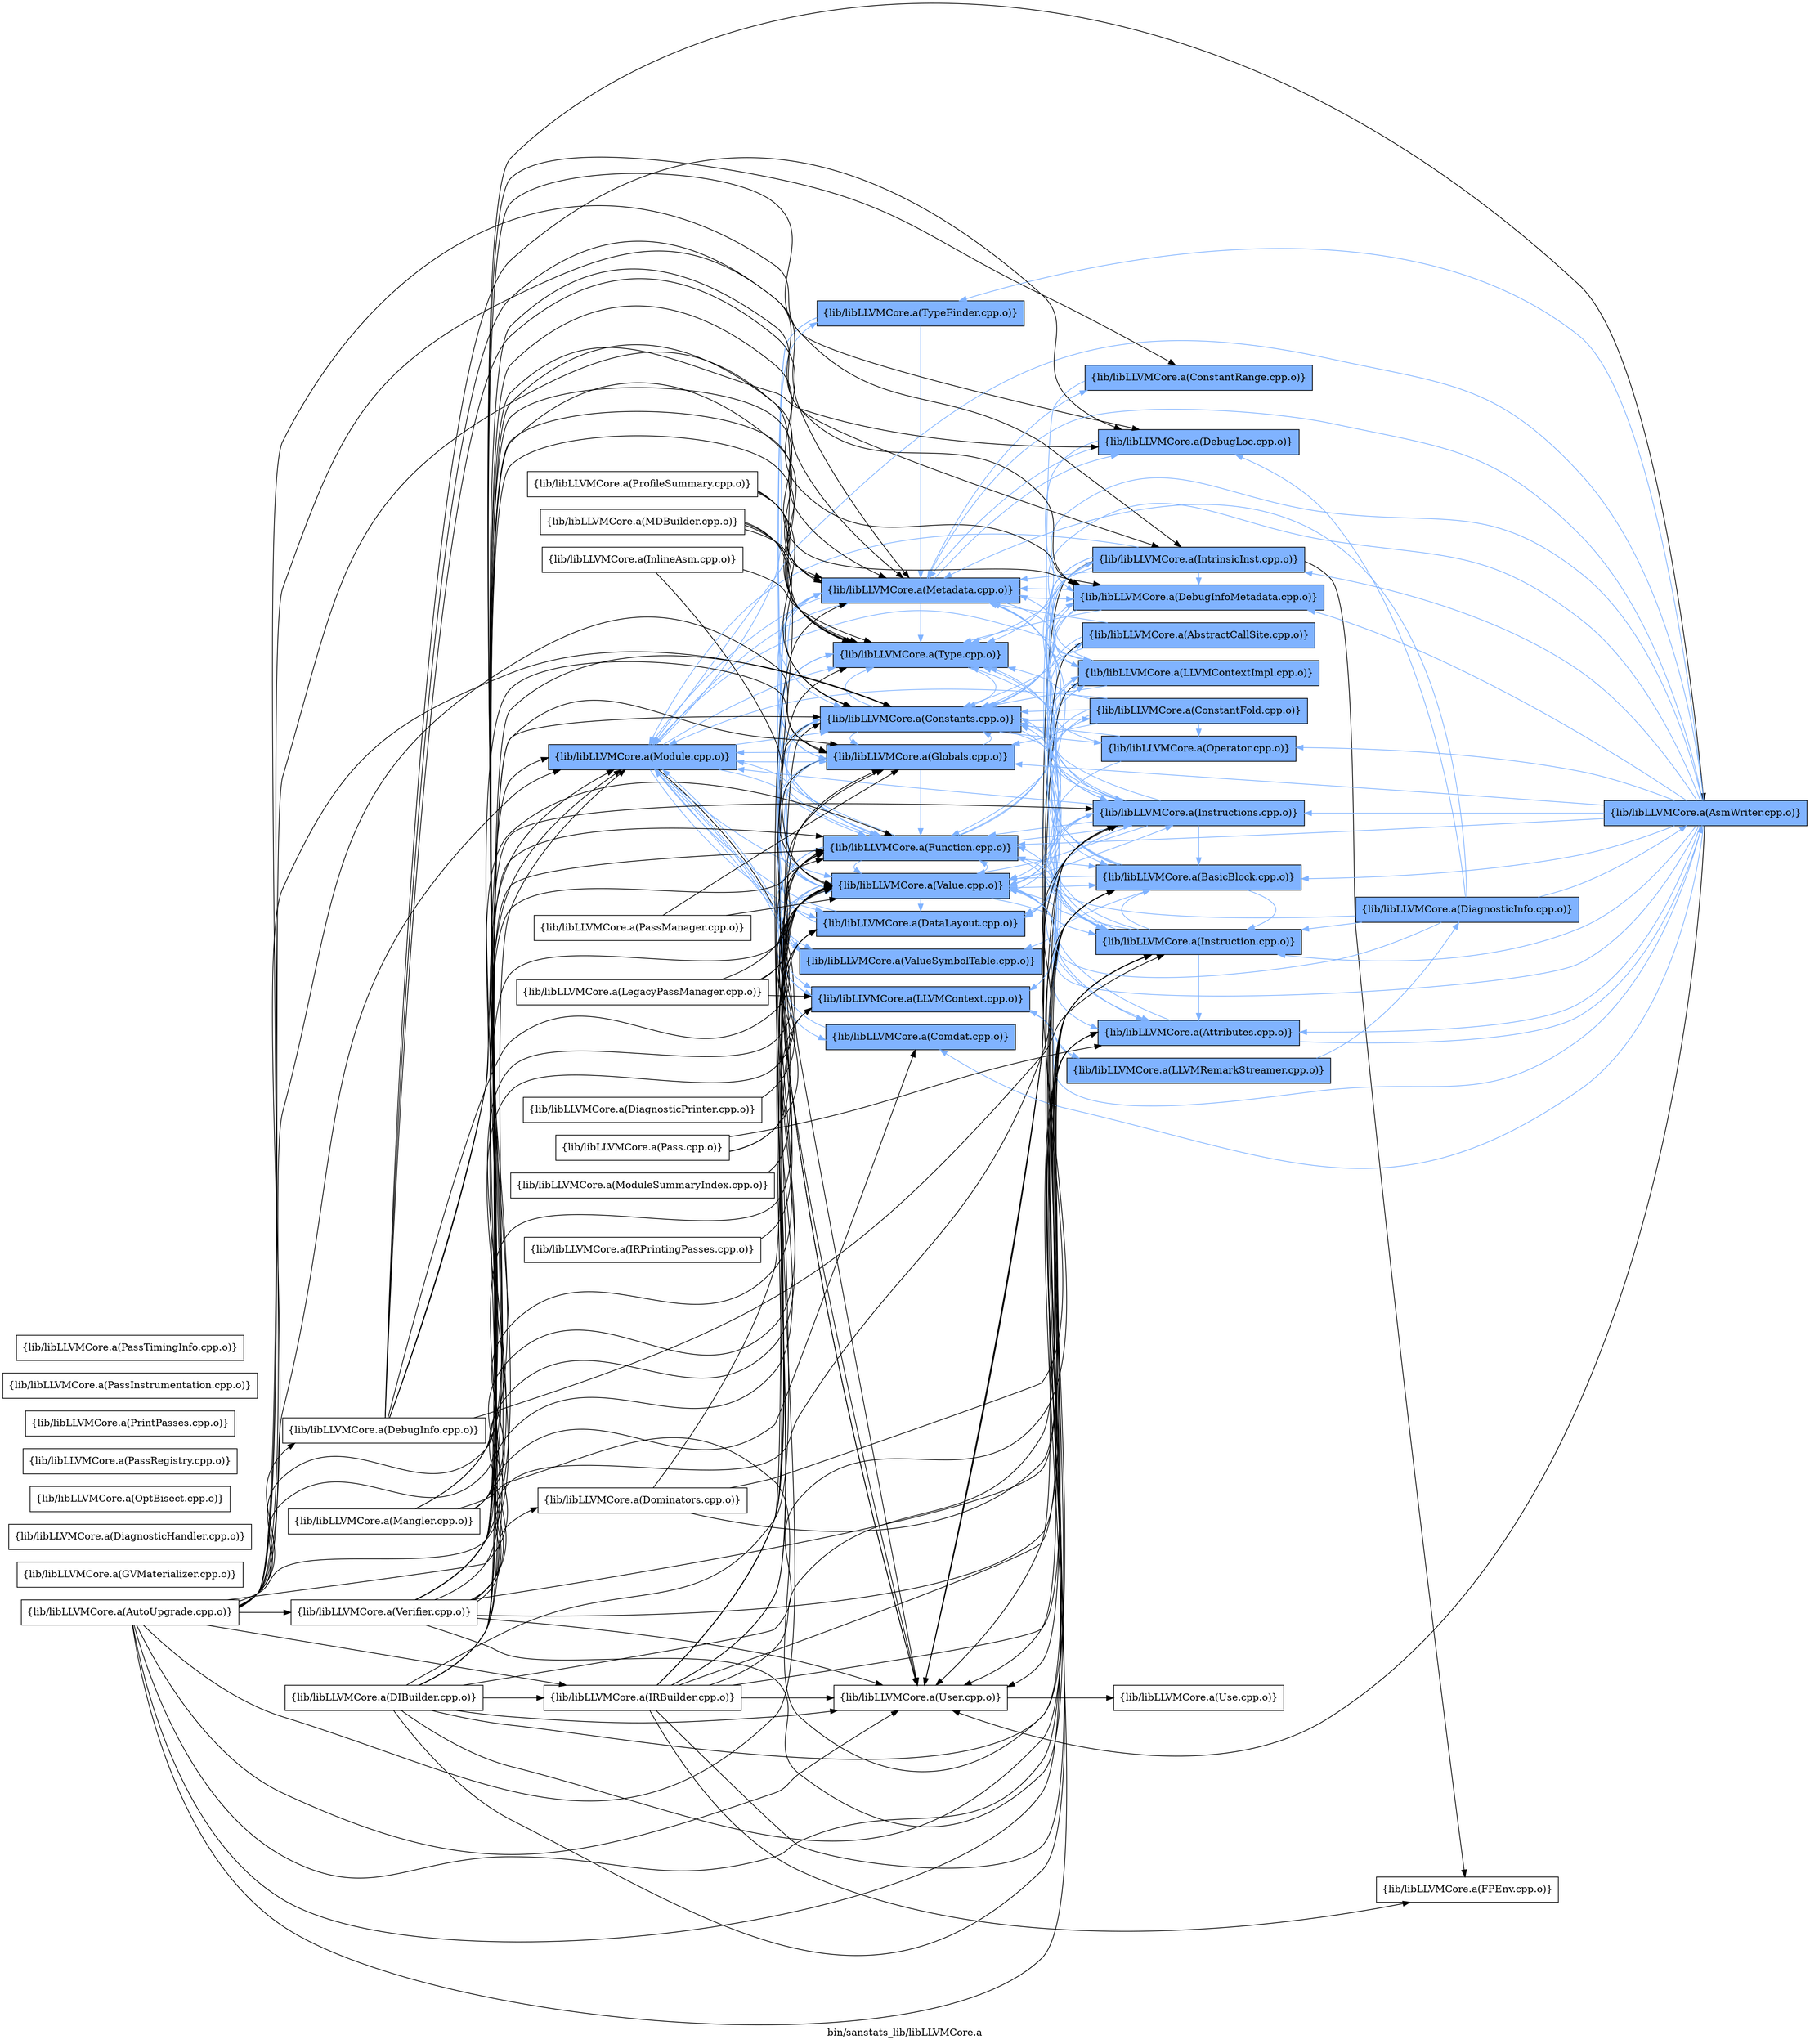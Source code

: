 digraph "bin/sanstats_lib/libLLVMCore.a" {
	label="bin/sanstats_lib/libLLVMCore.a";
	rankdir=LR;
	{ rank=same; Node0x5567f0e78818;  }
	{ rank=same; Node0x5567f0e763d8; Node0x5567f0e75c58; Node0x5567f0e77968; Node0x5567f0e771e8; Node0x5567f0e79088; Node0x5567f0e72058; Node0x5567f0e73048; Node0x5567f0e77c38; Node0x5567f0e798a8; Node0x5567f0e73188; Node0x5567f0e79e48; Node0x5567f0e78f98;  }
	{ rank=same; Node0x5567f0e78098; Node0x5567f0e73ea8; Node0x5567f0e79d58; Node0x5567f0e715b8; Node0x5567f0e71748; Node0x5567f0e78e58; Node0x5567f0e75528; Node0x5567f0e75fc8; Node0x5567f0e71c48; Node0x5567f0e7a668; Node0x5567f0e73138; Node0x5567f0e73228; Node0x5567f0e79218; Node0x5567f0e78778;  }

	Node0x5567f0e78818 [shape=record,shape=box,group=1,style=filled,fillcolor="0.600000 0.5 1",label="{lib/libLLVMCore.a(Module.cpp.o)}"];
	Node0x5567f0e78818 -> Node0x5567f0e763d8[color="0.600000 0.5 1"];
	Node0x5567f0e78818 -> Node0x5567f0e75c58[color="0.600000 0.5 1"];
	Node0x5567f0e78818 -> Node0x5567f0e77968;
	Node0x5567f0e78818 -> Node0x5567f0e771e8[color="0.600000 0.5 1"];
	Node0x5567f0e78818 -> Node0x5567f0e79088[color="0.600000 0.5 1"];
	Node0x5567f0e78818 -> Node0x5567f0e72058[color="0.600000 0.5 1"];
	Node0x5567f0e78818 -> Node0x5567f0e73048[color="0.600000 0.5 1"];
	Node0x5567f0e78818 -> Node0x5567f0e77c38[color="0.600000 0.5 1"];
	Node0x5567f0e78818 -> Node0x5567f0e798a8[color="0.600000 0.5 1"];
	Node0x5567f0e78818 -> Node0x5567f0e73188[color="0.600000 0.5 1"];
	Node0x5567f0e78818 -> Node0x5567f0e79e48[color="0.600000 0.5 1"];
	Node0x5567f0e78818 -> Node0x5567f0e78f98[color="0.600000 0.5 1"];
	Node0x5567f0e771e8 [shape=record,shape=box,group=1,style=filled,fillcolor="0.600000 0.5 1",label="{lib/libLLVMCore.a(Value.cpp.o)}"];
	Node0x5567f0e771e8 -> Node0x5567f0e763d8[color="0.600000 0.5 1"];
	Node0x5567f0e771e8 -> Node0x5567f0e77968;
	Node0x5567f0e771e8 -> Node0x5567f0e79088[color="0.600000 0.5 1"];
	Node0x5567f0e771e8 -> Node0x5567f0e73ea8[color="0.600000 0.5 1"];
	Node0x5567f0e771e8 -> Node0x5567f0e79d58[color="0.600000 0.5 1"];
	Node0x5567f0e771e8 -> Node0x5567f0e73048[color="0.600000 0.5 1"];
	Node0x5567f0e771e8 -> Node0x5567f0e77c38[color="0.600000 0.5 1"];
	Node0x5567f0e771e8 -> Node0x5567f0e798a8[color="0.600000 0.5 1"];
	Node0x5567f0e771e8 -> Node0x5567f0e73188[color="0.600000 0.5 1"];
	Node0x5567f0e771e8 -> Node0x5567f0e715b8[color="0.600000 0.5 1"];
	Node0x5567f0e771e8 -> Node0x5567f0e71748[color="0.600000 0.5 1"];
	Node0x5567f0e771e8 -> Node0x5567f0e79e48[color="0.600000 0.5 1"];
	Node0x5567f0e771e8 -> Node0x5567f0e78e58[color="0.600000 0.5 1"];
	Node0x5567f0e771e8 -> Node0x5567f0e78f98[color="0.600000 0.5 1"];
	Node0x5567f0e72058 [shape=record,shape=box,group=1,style=filled,fillcolor="0.600000 0.5 1",label="{lib/libLLVMCore.a(Comdat.cpp.o)}"];
	Node0x5567f0e72058 -> Node0x5567f0e78818[color="0.600000 0.5 1"];
	Node0x5567f0e77c38 [shape=record,shape=box,group=1,style=filled,fillcolor="0.600000 0.5 1",label="{lib/libLLVMCore.a(DataLayout.cpp.o)}"];
	Node0x5567f0e77c38 -> Node0x5567f0e763d8[color="0.600000 0.5 1"];
	Node0x5567f0e77c38 -> Node0x5567f0e73188[color="0.600000 0.5 1"];
	Node0x5567f0e77c38 -> Node0x5567f0e78818[color="0.600000 0.5 1"];
	Node0x5567f0e73188 [shape=record,shape=box,group=1,style=filled,fillcolor="0.600000 0.5 1",label="{lib/libLLVMCore.a(Globals.cpp.o)}"];
	Node0x5567f0e73188 -> Node0x5567f0e763d8[color="0.600000 0.5 1"];
	Node0x5567f0e73188 -> Node0x5567f0e77968;
	Node0x5567f0e73188 -> Node0x5567f0e771e8[color="0.600000 0.5 1"];
	Node0x5567f0e73188 -> Node0x5567f0e73048[color="0.600000 0.5 1"];
	Node0x5567f0e73188 -> Node0x5567f0e798a8[color="0.600000 0.5 1"];
	Node0x5567f0e73188 -> Node0x5567f0e78f98[color="0.600000 0.5 1"];
	Node0x5567f0e73188 -> Node0x5567f0e78818[color="0.600000 0.5 1"];
	Node0x5567f0e797b8 [shape=record,shape=box,group=0,label="{lib/libLLVMCore.a(Mangler.cpp.o)}"];
	Node0x5567f0e797b8 -> Node0x5567f0e771e8;
	Node0x5567f0e797b8 -> Node0x5567f0e73ea8;
	Node0x5567f0e797b8 -> Node0x5567f0e77c38;
	Node0x5567f0e797b8 -> Node0x5567f0e798a8;
	Node0x5567f0e797b8 -> Node0x5567f0e73188;
	Node0x5567f0e797b8 -> Node0x5567f0e78818;
	Node0x5567f0e78f98 [shape=record,shape=box,group=1,style=filled,fillcolor="0.600000 0.5 1",label="{lib/libLLVMCore.a(Metadata.cpp.o)}"];
	Node0x5567f0e78f98 -> Node0x5567f0e763d8[color="0.600000 0.5 1"];
	Node0x5567f0e78f98 -> Node0x5567f0e771e8[color="0.600000 0.5 1"];
	Node0x5567f0e78f98 -> Node0x5567f0e73228[color="0.600000 0.5 1"];
	Node0x5567f0e78f98 -> Node0x5567f0e73048[color="0.600000 0.5 1"];
	Node0x5567f0e78f98 -> Node0x5567f0e79218[color="0.600000 0.5 1"];
	Node0x5567f0e78f98 -> Node0x5567f0e78778[color="0.600000 0.5 1"];
	Node0x5567f0e78f98 -> Node0x5567f0e79e48[color="0.600000 0.5 1"];
	Node0x5567f0e78f98 -> Node0x5567f0e78e58[color="0.600000 0.5 1"];
	Node0x5567f0e78f98 -> Node0x5567f0e78818[color="0.600000 0.5 1"];
	Node0x5567f0e763d8 [shape=record,shape=box,group=1,style=filled,fillcolor="0.600000 0.5 1",label="{lib/libLLVMCore.a(Type.cpp.o)}"];
	Node0x5567f0e763d8 -> Node0x5567f0e73048[color="0.600000 0.5 1"];
	Node0x5567f0e77968 [shape=record,shape=box,group=0,label="{lib/libLLVMCore.a(User.cpp.o)}"];
	Node0x5567f0e77968 -> Node0x5567f0e78098;
	Node0x5567f0e78bd8 [shape=record,shape=box,group=0,label="{lib/libLLVMCore.a(Verifier.cpp.o)}"];
	Node0x5567f0e78bd8 -> Node0x5567f0e763d8;
	Node0x5567f0e78bd8 -> Node0x5567f0e77968;
	Node0x5567f0e78bd8 -> Node0x5567f0e771e8;
	Node0x5567f0e78bd8 -> Node0x5567f0e73ea8;
	Node0x5567f0e78bd8 -> Node0x5567f0e72a08;
	Node0x5567f0e78bd8 -> Node0x5567f0e79d58;
	Node0x5567f0e78bd8 -> Node0x5567f0e72058;
	Node0x5567f0e78bd8 -> Node0x5567f0e73228;
	Node0x5567f0e78bd8 -> Node0x5567f0e73048;
	Node0x5567f0e78bd8 -> Node0x5567f0e77c38;
	Node0x5567f0e78bd8 -> Node0x5567f0e79218;
	Node0x5567f0e78bd8 -> Node0x5567f0e78778;
	Node0x5567f0e78bd8 -> Node0x5567f0e798a8;
	Node0x5567f0e78bd8 -> Node0x5567f0e73188;
	Node0x5567f0e78bd8 -> Node0x5567f0e715b8;
	Node0x5567f0e78bd8 -> Node0x5567f0e71748;
	Node0x5567f0e78bd8 -> Node0x5567f0e7a668;
	Node0x5567f0e78bd8 -> Node0x5567f0e79e48;
	Node0x5567f0e78bd8 -> Node0x5567f0e78f98;
	Node0x5567f0e78bd8 -> Node0x5567f0e78818;
	Node0x5567f0e78bd8 -> Node0x5567f0e79998;
	Node0x5567f0e73ea8 [shape=record,shape=box,group=1,style=filled,fillcolor="0.600000 0.5 1",label="{lib/libLLVMCore.a(Attributes.cpp.o)}"];
	Node0x5567f0e73ea8 -> Node0x5567f0e72a08[color="0.600000 0.5 1"];
	Node0x5567f0e73ea8 -> Node0x5567f0e798a8[color="0.600000 0.5 1"];
	Node0x5567f0e761f8 [shape=record,shape=box,group=0,label="{lib/libLLVMCore.a(AutoUpgrade.cpp.o)}"];
	Node0x5567f0e761f8 -> Node0x5567f0e763d8;
	Node0x5567f0e761f8 -> Node0x5567f0e77968;
	Node0x5567f0e761f8 -> Node0x5567f0e771e8;
	Node0x5567f0e761f8 -> Node0x5567f0e78bd8;
	Node0x5567f0e761f8 -> Node0x5567f0e73ea8;
	Node0x5567f0e761f8 -> Node0x5567f0e79d58;
	Node0x5567f0e761f8 -> Node0x5567f0e73048;
	Node0x5567f0e761f8 -> Node0x5567f0e77c38;
	Node0x5567f0e761f8 -> Node0x5567f0e777d8;
	Node0x5567f0e761f8 -> Node0x5567f0e798a8;
	Node0x5567f0e761f8 -> Node0x5567f0e73188;
	Node0x5567f0e761f8 -> Node0x5567f0e72738;
	Node0x5567f0e761f8 -> Node0x5567f0e715b8;
	Node0x5567f0e761f8 -> Node0x5567f0e71748;
	Node0x5567f0e761f8 -> Node0x5567f0e7a668;
	Node0x5567f0e761f8 -> Node0x5567f0e79e48;
	Node0x5567f0e761f8 -> Node0x5567f0e78f98;
	Node0x5567f0e761f8 -> Node0x5567f0e78818;
	Node0x5567f0e79d58 [shape=record,shape=box,group=1,style=filled,fillcolor="0.600000 0.5 1",label="{lib/libLLVMCore.a(BasicBlock.cpp.o)}"];
	Node0x5567f0e79d58 -> Node0x5567f0e763d8[color="0.600000 0.5 1"];
	Node0x5567f0e79d58 -> Node0x5567f0e77968;
	Node0x5567f0e79d58 -> Node0x5567f0e771e8[color="0.600000 0.5 1"];
	Node0x5567f0e79d58 -> Node0x5567f0e79088[color="0.600000 0.5 1"];
	Node0x5567f0e79d58 -> Node0x5567f0e73048[color="0.600000 0.5 1"];
	Node0x5567f0e79d58 -> Node0x5567f0e715b8[color="0.600000 0.5 1"];
	Node0x5567f0e79d58 -> Node0x5567f0e78f98[color="0.600000 0.5 1"];
	Node0x5567f0e73228 [shape=record,shape=box,group=1,style=filled,fillcolor="0.600000 0.5 1",label="{lib/libLLVMCore.a(ConstantRange.cpp.o)}"];
	Node0x5567f0e73228 -> Node0x5567f0e71748[color="0.600000 0.5 1"];
	Node0x5567f0e73048 [shape=record,shape=box,group=1,style=filled,fillcolor="0.600000 0.5 1",label="{lib/libLLVMCore.a(Constants.cpp.o)}"];
	Node0x5567f0e73048 -> Node0x5567f0e75528[color="0.600000 0.5 1"];
	Node0x5567f0e73048 -> Node0x5567f0e763d8[color="0.600000 0.5 1"];
	Node0x5567f0e73048 -> Node0x5567f0e77968;
	Node0x5567f0e73048 -> Node0x5567f0e771e8[color="0.600000 0.5 1"];
	Node0x5567f0e73048 -> Node0x5567f0e75fc8[color="0.600000 0.5 1"];
	Node0x5567f0e73048 -> Node0x5567f0e798a8[color="0.600000 0.5 1"];
	Node0x5567f0e73048 -> Node0x5567f0e73188[color="0.600000 0.5 1"];
	Node0x5567f0e73048 -> Node0x5567f0e715b8[color="0.600000 0.5 1"];
	Node0x5567f0e73048 -> Node0x5567f0e71748[color="0.600000 0.5 1"];
	Node0x5567f0e777d8 [shape=record,shape=box,group=0,label="{lib/libLLVMCore.a(DebugInfo.cpp.o)}"];
	Node0x5567f0e777d8 -> Node0x5567f0e771e8;
	Node0x5567f0e777d8 -> Node0x5567f0e79218;
	Node0x5567f0e777d8 -> Node0x5567f0e78778;
	Node0x5567f0e777d8 -> Node0x5567f0e798a8;
	Node0x5567f0e777d8 -> Node0x5567f0e715b8;
	Node0x5567f0e777d8 -> Node0x5567f0e78f98;
	Node0x5567f0e777d8 -> Node0x5567f0e78818;
	Node0x5567f0e79218 [shape=record,shape=box,group=1,style=filled,fillcolor="0.600000 0.5 1",label="{lib/libLLVMCore.a(DebugInfoMetadata.cpp.o)}"];
	Node0x5567f0e79218 -> Node0x5567f0e763d8[color="0.600000 0.5 1"];
	Node0x5567f0e79218 -> Node0x5567f0e73048[color="0.600000 0.5 1"];
	Node0x5567f0e79218 -> Node0x5567f0e79e48[color="0.600000 0.5 1"];
	Node0x5567f0e79218 -> Node0x5567f0e78e58[color="0.600000 0.5 1"];
	Node0x5567f0e79218 -> Node0x5567f0e78f98[color="0.600000 0.5 1"];
	Node0x5567f0e78778 [shape=record,shape=box,group=1,style=filled,fillcolor="0.600000 0.5 1",label="{lib/libLLVMCore.a(DebugLoc.cpp.o)}"];
	Node0x5567f0e78778 -> Node0x5567f0e79218[color="0.600000 0.5 1"];
	Node0x5567f0e78778 -> Node0x5567f0e78f98[color="0.600000 0.5 1"];
	Node0x5567f0e798a8 [shape=record,shape=box,group=1,style=filled,fillcolor="0.600000 0.5 1",label="{lib/libLLVMCore.a(Function.cpp.o)}"];
	Node0x5567f0e798a8 -> Node0x5567f0e763d8[color="0.600000 0.5 1"];
	Node0x5567f0e798a8 -> Node0x5567f0e77968;
	Node0x5567f0e798a8 -> Node0x5567f0e771e8[color="0.600000 0.5 1"];
	Node0x5567f0e798a8 -> Node0x5567f0e79088[color="0.600000 0.5 1"];
	Node0x5567f0e798a8 -> Node0x5567f0e73ea8[color="0.600000 0.5 1"];
	Node0x5567f0e798a8 -> Node0x5567f0e79d58[color="0.600000 0.5 1"];
	Node0x5567f0e798a8 -> Node0x5567f0e73048[color="0.600000 0.5 1"];
	Node0x5567f0e798a8 -> Node0x5567f0e77c38[color="0.600000 0.5 1"];
	Node0x5567f0e798a8 -> Node0x5567f0e71c48[color="0.600000 0.5 1"];
	Node0x5567f0e798a8 -> Node0x5567f0e71748[color="0.600000 0.5 1"];
	Node0x5567f0e798a8 -> Node0x5567f0e7a668[color="0.600000 0.5 1"];
	Node0x5567f0e798a8 -> Node0x5567f0e79e48[color="0.600000 0.5 1"];
	Node0x5567f0e798a8 -> Node0x5567f0e78f98[color="0.600000 0.5 1"];
	Node0x5567f0e798a8 -> Node0x5567f0e78818[color="0.600000 0.5 1"];
	Node0x5567f0e71428 [shape=record,shape=box,group=0,label="{lib/libLLVMCore.a(GVMaterializer.cpp.o)}"];
	Node0x5567f0e71838 [shape=record,shape=box,group=0,label="{lib/libLLVMCore.a(InlineAsm.cpp.o)}"];
	Node0x5567f0e71838 -> Node0x5567f0e763d8;
	Node0x5567f0e71838 -> Node0x5567f0e771e8;
	Node0x5567f0e715b8 [shape=record,shape=box,group=1,style=filled,fillcolor="0.600000 0.5 1",label="{lib/libLLVMCore.a(Instruction.cpp.o)}"];
	Node0x5567f0e715b8 -> Node0x5567f0e77968;
	Node0x5567f0e715b8 -> Node0x5567f0e771e8[color="0.600000 0.5 1"];
	Node0x5567f0e715b8 -> Node0x5567f0e73ea8[color="0.600000 0.5 1"];
	Node0x5567f0e715b8 -> Node0x5567f0e79d58[color="0.600000 0.5 1"];
	Node0x5567f0e715b8 -> Node0x5567f0e73048[color="0.600000 0.5 1"];
	Node0x5567f0e715b8 -> Node0x5567f0e71748[color="0.600000 0.5 1"];
	Node0x5567f0e715b8 -> Node0x5567f0e78f98[color="0.600000 0.5 1"];
	Node0x5567f0e71748 [shape=record,shape=box,group=1,style=filled,fillcolor="0.600000 0.5 1",label="{lib/libLLVMCore.a(Instructions.cpp.o)}"];
	Node0x5567f0e71748 -> Node0x5567f0e763d8[color="0.600000 0.5 1"];
	Node0x5567f0e71748 -> Node0x5567f0e77968;
	Node0x5567f0e71748 -> Node0x5567f0e771e8[color="0.600000 0.5 1"];
	Node0x5567f0e71748 -> Node0x5567f0e73ea8[color="0.600000 0.5 1"];
	Node0x5567f0e71748 -> Node0x5567f0e79d58[color="0.600000 0.5 1"];
	Node0x5567f0e71748 -> Node0x5567f0e73048[color="0.600000 0.5 1"];
	Node0x5567f0e71748 -> Node0x5567f0e77c38[color="0.600000 0.5 1"];
	Node0x5567f0e71748 -> Node0x5567f0e798a8[color="0.600000 0.5 1"];
	Node0x5567f0e71748 -> Node0x5567f0e715b8[color="0.600000 0.5 1"];
	Node0x5567f0e71748 -> Node0x5567f0e78e58[color="0.600000 0.5 1"];
	Node0x5567f0e71748 -> Node0x5567f0e78f98[color="0.600000 0.5 1"];
	Node0x5567f0e71748 -> Node0x5567f0e78818[color="0.600000 0.5 1"];
	Node0x5567f0e79e48 [shape=record,shape=box,group=1,style=filled,fillcolor="0.600000 0.5 1",label="{lib/libLLVMCore.a(LLVMContext.cpp.o)}"];
	Node0x5567f0e79e48 -> Node0x5567f0e78e58[color="0.600000 0.5 1"];
	Node0x5567f0e79e48 -> Node0x5567f0e73138[color="0.600000 0.5 1"];
	Node0x5567f0e7a668 [shape=record,shape=box,group=1,style=filled,fillcolor="0.600000 0.5 1",label="{lib/libLLVMCore.a(IntrinsicInst.cpp.o)}"];
	Node0x5567f0e7a668 -> Node0x5567f0e763d8[color="0.600000 0.5 1"];
	Node0x5567f0e7a668 -> Node0x5567f0e77968;
	Node0x5567f0e7a668 -> Node0x5567f0e771e8[color="0.600000 0.5 1"];
	Node0x5567f0e7a668 -> Node0x5567f0e79d58[color="0.600000 0.5 1"];
	Node0x5567f0e7a668 -> Node0x5567f0e73048[color="0.600000 0.5 1"];
	Node0x5567f0e7a668 -> Node0x5567f0e77c38[color="0.600000 0.5 1"];
	Node0x5567f0e7a668 -> Node0x5567f0e79218[color="0.600000 0.5 1"];
	Node0x5567f0e7a668 -> Node0x5567f0e72d78;
	Node0x5567f0e7a668 -> Node0x5567f0e715b8[color="0.600000 0.5 1"];
	Node0x5567f0e7a668 -> Node0x5567f0e71748[color="0.600000 0.5 1"];
	Node0x5567f0e7a668 -> Node0x5567f0e78f98[color="0.600000 0.5 1"];
	Node0x5567f0e7a668 -> Node0x5567f0e78818[color="0.600000 0.5 1"];
	Node0x5567f0e72a08 [shape=record,shape=box,group=1,style=filled,fillcolor="0.600000 0.5 1",label="{lib/libLLVMCore.a(AsmWriter.cpp.o)}"];
	Node0x5567f0e72a08 -> Node0x5567f0e75528[color="0.600000 0.5 1"];
	Node0x5567f0e72a08 -> Node0x5567f0e763d8[color="0.600000 0.5 1"];
	Node0x5567f0e72a08 -> Node0x5567f0e75c58[color="0.600000 0.5 1"];
	Node0x5567f0e72a08 -> Node0x5567f0e77968;
	Node0x5567f0e72a08 -> Node0x5567f0e771e8[color="0.600000 0.5 1"];
	Node0x5567f0e72a08 -> Node0x5567f0e73ea8[color="0.600000 0.5 1"];
	Node0x5567f0e72a08 -> Node0x5567f0e79d58[color="0.600000 0.5 1"];
	Node0x5567f0e72a08 -> Node0x5567f0e72058[color="0.600000 0.5 1"];
	Node0x5567f0e72a08 -> Node0x5567f0e73048[color="0.600000 0.5 1"];
	Node0x5567f0e72a08 -> Node0x5567f0e79218[color="0.600000 0.5 1"];
	Node0x5567f0e72a08 -> Node0x5567f0e798a8[color="0.600000 0.5 1"];
	Node0x5567f0e72a08 -> Node0x5567f0e73188[color="0.600000 0.5 1"];
	Node0x5567f0e72a08 -> Node0x5567f0e715b8[color="0.600000 0.5 1"];
	Node0x5567f0e72a08 -> Node0x5567f0e71748[color="0.600000 0.5 1"];
	Node0x5567f0e72a08 -> Node0x5567f0e7a668[color="0.600000 0.5 1"];
	Node0x5567f0e72a08 -> Node0x5567f0e79e48[color="0.600000 0.5 1"];
	Node0x5567f0e72a08 -> Node0x5567f0e78f98[color="0.600000 0.5 1"];
	Node0x5567f0e72a08 -> Node0x5567f0e78818[color="0.600000 0.5 1"];
	Node0x5567f0e75528 [shape=record,shape=box,group=1,style=filled,fillcolor="0.600000 0.5 1",label="{lib/libLLVMCore.a(Operator.cpp.o)}"];
	Node0x5567f0e75528 -> Node0x5567f0e763d8[color="0.600000 0.5 1"];
	Node0x5567f0e75528 -> Node0x5567f0e73048[color="0.600000 0.5 1"];
	Node0x5567f0e75528 -> Node0x5567f0e77c38[color="0.600000 0.5 1"];
	Node0x5567f0e75c58 [shape=record,shape=box,group=1,style=filled,fillcolor="0.600000 0.5 1",label="{lib/libLLVMCore.a(TypeFinder.cpp.o)}"];
	Node0x5567f0e75c58 -> Node0x5567f0e798a8[color="0.600000 0.5 1"];
	Node0x5567f0e75c58 -> Node0x5567f0e73188[color="0.600000 0.5 1"];
	Node0x5567f0e75c58 -> Node0x5567f0e78f98[color="0.600000 0.5 1"];
	Node0x5567f0e72738 [shape=record,shape=box,group=0,label="{lib/libLLVMCore.a(IRBuilder.cpp.o)}"];
	Node0x5567f0e72738 -> Node0x5567f0e763d8;
	Node0x5567f0e72738 -> Node0x5567f0e77968;
	Node0x5567f0e72738 -> Node0x5567f0e771e8;
	Node0x5567f0e72738 -> Node0x5567f0e73ea8;
	Node0x5567f0e72738 -> Node0x5567f0e79d58;
	Node0x5567f0e72738 -> Node0x5567f0e73048;
	Node0x5567f0e72738 -> Node0x5567f0e77c38;
	Node0x5567f0e72738 -> Node0x5567f0e798a8;
	Node0x5567f0e72738 -> Node0x5567f0e73188;
	Node0x5567f0e72738 -> Node0x5567f0e72d78;
	Node0x5567f0e72738 -> Node0x5567f0e715b8;
	Node0x5567f0e72738 -> Node0x5567f0e71748;
	Node0x5567f0e72738 -> Node0x5567f0e78f98;
	Node0x5567f0e79088 [shape=record,shape=box,group=1,style=filled,fillcolor="0.600000 0.5 1",label="{lib/libLLVMCore.a(ValueSymbolTable.cpp.o)}"];
	Node0x5567f0e79088 -> Node0x5567f0e771e8[color="0.600000 0.5 1"];
	Node0x5567f0e75fc8 [shape=record,shape=box,group=1,style=filled,fillcolor="0.600000 0.5 1",label="{lib/libLLVMCore.a(ConstantFold.cpp.o)}"];
	Node0x5567f0e75fc8 -> Node0x5567f0e75528[color="0.600000 0.5 1"];
	Node0x5567f0e75fc8 -> Node0x5567f0e763d8[color="0.600000 0.5 1"];
	Node0x5567f0e75fc8 -> Node0x5567f0e771e8[color="0.600000 0.5 1"];
	Node0x5567f0e75fc8 -> Node0x5567f0e73048[color="0.600000 0.5 1"];
	Node0x5567f0e75fc8 -> Node0x5567f0e798a8[color="0.600000 0.5 1"];
	Node0x5567f0e75fc8 -> Node0x5567f0e73188[color="0.600000 0.5 1"];
	Node0x5567f0e75fc8 -> Node0x5567f0e71748[color="0.600000 0.5 1"];
	Node0x5567f0e75fc8 -> Node0x5567f0e78818[color="0.600000 0.5 1"];
	Node0x5567f0e795d8 [shape=record,shape=box,group=0,label="{lib/libLLVMCore.a(DIBuilder.cpp.o)}"];
	Node0x5567f0e795d8 -> Node0x5567f0e763d8;
	Node0x5567f0e795d8 -> Node0x5567f0e77968;
	Node0x5567f0e795d8 -> Node0x5567f0e771e8;
	Node0x5567f0e795d8 -> Node0x5567f0e73ea8;
	Node0x5567f0e795d8 -> Node0x5567f0e79d58;
	Node0x5567f0e795d8 -> Node0x5567f0e73048;
	Node0x5567f0e795d8 -> Node0x5567f0e79218;
	Node0x5567f0e795d8 -> Node0x5567f0e78778;
	Node0x5567f0e795d8 -> Node0x5567f0e798a8;
	Node0x5567f0e795d8 -> Node0x5567f0e72738;
	Node0x5567f0e795d8 -> Node0x5567f0e715b8;
	Node0x5567f0e795d8 -> Node0x5567f0e71748;
	Node0x5567f0e795d8 -> Node0x5567f0e78f98;
	Node0x5567f0e795d8 -> Node0x5567f0e78818;
	Node0x5567f0e78e58 [shape=record,shape=box,group=1,style=filled,fillcolor="0.600000 0.5 1",label="{lib/libLLVMCore.a(LLVMContextImpl.cpp.o)}"];
	Node0x5567f0e78e58 -> Node0x5567f0e77968;
	Node0x5567f0e78e58 -> Node0x5567f0e771e8[color="0.600000 0.5 1"];
	Node0x5567f0e78e58 -> Node0x5567f0e73048[color="0.600000 0.5 1"];
	Node0x5567f0e78e58 -> Node0x5567f0e79218[color="0.600000 0.5 1"];
	Node0x5567f0e78e58 -> Node0x5567f0e78f98[color="0.600000 0.5 1"];
	Node0x5567f0e78e58 -> Node0x5567f0e78818[color="0.600000 0.5 1"];
	Node0x5567f0e7a758 [shape=record,shape=box,group=1,style=filled,fillcolor="0.600000 0.5 1",label="{lib/libLLVMCore.a(DiagnosticInfo.cpp.o)}"];
	Node0x5567f0e7a758 -> Node0x5567f0e771e8[color="0.600000 0.5 1"];
	Node0x5567f0e7a758 -> Node0x5567f0e72a08[color="0.600000 0.5 1"];
	Node0x5567f0e7a758 -> Node0x5567f0e78778[color="0.600000 0.5 1"];
	Node0x5567f0e7a758 -> Node0x5567f0e798a8[color="0.600000 0.5 1"];
	Node0x5567f0e7a758 -> Node0x5567f0e715b8[color="0.600000 0.5 1"];
	Node0x5567f0e7a758 -> Node0x5567f0e78f98[color="0.600000 0.5 1"];
	Node0x5567f0e71c48 [shape=record,shape=box,group=1,style=filled,fillcolor="0.600000 0.5 1",label="{lib/libLLVMCore.a(AbstractCallSite.cpp.o)}"];
	Node0x5567f0e71c48 -> Node0x5567f0e77968;
	Node0x5567f0e71c48 -> Node0x5567f0e73048[color="0.600000 0.5 1"];
	Node0x5567f0e71c48 -> Node0x5567f0e71748[color="0.600000 0.5 1"];
	Node0x5567f0e71c48 -> Node0x5567f0e78f98[color="0.600000 0.5 1"];
	Node0x5567f0e72d78 [shape=record,shape=box,group=0,label="{lib/libLLVMCore.a(FPEnv.cpp.o)}"];
	Node0x5567f0e73138 [shape=record,shape=box,group=1,style=filled,fillcolor="0.600000 0.5 1",label="{lib/libLLVMCore.a(LLVMRemarkStreamer.cpp.o)}"];
	Node0x5567f0e73138 -> Node0x5567f0e771e8[color="0.600000 0.5 1"];
	Node0x5567f0e73138 -> Node0x5567f0e7a758[color="0.600000 0.5 1"];
	Node0x5567f0e79a88 [shape=record,shape=box,group=0,label="{lib/libLLVMCore.a(DiagnosticPrinter.cpp.o)}"];
	Node0x5567f0e79a88 -> Node0x5567f0e771e8;
	Node0x5567f0e786d8 [shape=record,shape=box,group=0,label="{lib/libLLVMCore.a(DiagnosticHandler.cpp.o)}"];
	Node0x5567f0e72788 [shape=record,shape=box,group=0,label="{lib/libLLVMCore.a(MDBuilder.cpp.o)}"];
	Node0x5567f0e72788 -> Node0x5567f0e763d8;
	Node0x5567f0e72788 -> Node0x5567f0e771e8;
	Node0x5567f0e72788 -> Node0x5567f0e73048;
	Node0x5567f0e72788 -> Node0x5567f0e78f98;
	Node0x5567f0e79fd8 [shape=record,shape=box,group=0,label="{lib/libLLVMCore.a(ModuleSummaryIndex.cpp.o)}"];
	Node0x5567f0e79fd8 -> Node0x5567f0e771e8;
	Node0x5567f0e74df8 [shape=record,shape=box,group=0,label="{lib/libLLVMCore.a(OptBisect.cpp.o)}"];
	Node0x5567f0e76bf8 [shape=record,shape=box,group=0,label="{lib/libLLVMCore.a(ProfileSummary.cpp.o)}"];
	Node0x5567f0e76bf8 -> Node0x5567f0e763d8;
	Node0x5567f0e76bf8 -> Node0x5567f0e73048;
	Node0x5567f0e76bf8 -> Node0x5567f0e78f98;
	Node0x5567f0e78098 [shape=record,shape=box,group=0,label="{lib/libLLVMCore.a(Use.cpp.o)}"];
	Node0x5567f0e79998 [shape=record,shape=box,group=0,label="{lib/libLLVMCore.a(Dominators.cpp.o)}"];
	Node0x5567f0e79998 -> Node0x5567f0e771e8;
	Node0x5567f0e79998 -> Node0x5567f0e79d58;
	Node0x5567f0e79998 -> Node0x5567f0e715b8;
	Node0x5567f0e7aac8 [shape=record,shape=box,group=0,label="{lib/libLLVMCore.a(PassRegistry.cpp.o)}"];
	Node0x5567f0e7a708 [shape=record,shape=box,group=0,label="{lib/libLLVMCore.a(Pass.cpp.o)}"];
	Node0x5567f0e7a708 -> Node0x5567f0e771e8;
	Node0x5567f0e7a708 -> Node0x5567f0e73ea8;
	Node0x5567f0e7a708 -> Node0x5567f0e798a8;
	Node0x5567f0e7a8e8 [shape=record,shape=box,group=0,label="{lib/libLLVMCore.a(IRPrintingPasses.cpp.o)}"];
	Node0x5567f0e7a8e8 -> Node0x5567f0e771e8;
	Node0x5567f0e75cf8 [shape=record,shape=box,group=0,label="{lib/libLLVMCore.a(PrintPasses.cpp.o)}"];
	Node0x5567f0e76978 [shape=record,shape=box,group=0,label="{lib/libLLVMCore.a(PassManager.cpp.o)}"];
	Node0x5567f0e76978 -> Node0x5567f0e771e8;
	Node0x5567f0e76978 -> Node0x5567f0e73188;
	Node0x5567f0e76b58 [shape=record,shape=box,group=0,label="{lib/libLLVMCore.a(PassInstrumentation.cpp.o)}"];
	Node0x5567f0e739a8 [shape=record,shape=box,group=0,label="{lib/libLLVMCore.a(LegacyPassManager.cpp.o)}"];
	Node0x5567f0e739a8 -> Node0x5567f0e771e8;
	Node0x5567f0e739a8 -> Node0x5567f0e798a8;
	Node0x5567f0e739a8 -> Node0x5567f0e73188;
	Node0x5567f0e739a8 -> Node0x5567f0e79e48;
	Node0x5567f0e70c08 [shape=record,shape=box,group=0,label="{lib/libLLVMCore.a(PassTimingInfo.cpp.o)}"];
}
